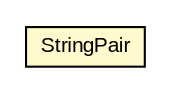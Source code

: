#!/usr/local/bin/dot
#
# Class diagram 
# Generated by UMLGraph version R5_6-24-gf6e263 (http://www.umlgraph.org/)
#

digraph G {
	edge [fontname="arial",fontsize=10,labelfontname="arial",labelfontsize=10];
	node [fontname="arial",fontsize=10,shape=plaintext];
	nodesep=0.25;
	ranksep=0.5;
	// edu.arizona.biosemantics.semanticmarkup.markupelement.description.ling.learn.lib.unsupervised.StringPair
	c134834 [label=<<table title="edu.arizona.biosemantics.semanticmarkup.markupelement.description.ling.learn.lib.unsupervised.StringPair" border="0" cellborder="1" cellspacing="0" cellpadding="2" port="p" bgcolor="lemonChiffon" href="./StringPair.html">
		<tr><td><table border="0" cellspacing="0" cellpadding="1">
<tr><td align="center" balign="center"> StringPair </td></tr>
		</table></td></tr>
		</table>>, URL="./StringPair.html", fontname="arial", fontcolor="black", fontsize=10.0];
}

